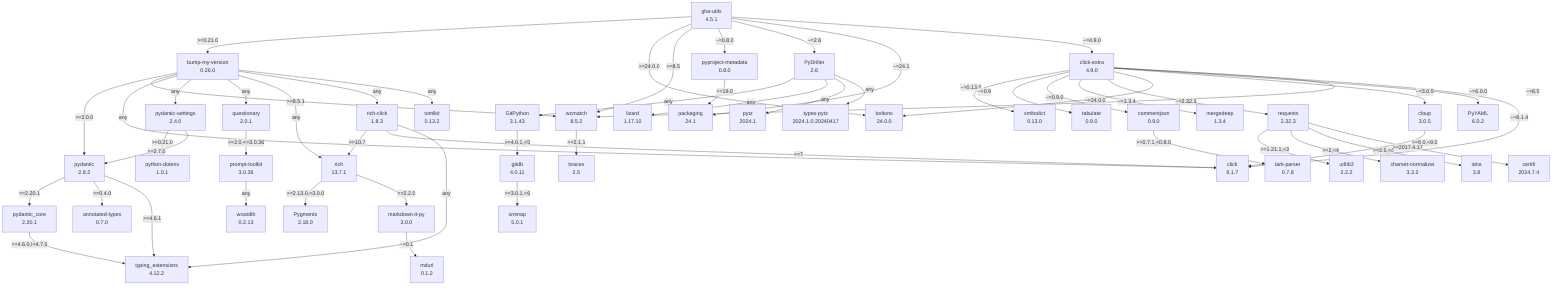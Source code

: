 flowchart TD
    classDef missing stroke-dasharray: 5
    annotated-types["annotated-types\n0.7.0"]
    boltons["boltons\n24.0.0"]
    bracex["bracex\n2.5"]
    bump-my-version["bump-my-version\n0.26.0"]
    certifi["certifi\n2024.7.4"]
    charset-normalizer["charset-normalizer\n3.3.2"]
    click-extra["click-extra\n4.9.0"]
    click_0["click\n8.1.7"]
    cloup["cloup\n3.0.5"]
    commentjson["commentjson\n0.9.0"]
    gha-utils["gha-utils\n4.5.1"]
    gitdb["gitdb\n4.0.11"]
    gitpython["GitPython\n3.1.43"]
    idna["idna\n3.8"]
    lark-parser["lark-parser\n0.7.8"]
    lizard["lizard\n1.17.10"]
    markdown-it-py["markdown-it-py\n3.0.0"]
    mdurl["mdurl\n0.1.2"]
    mergedeep["mergedeep\n1.3.4"]
    packaging["packaging\n24.1"]
    prompt-toolkit["prompt-toolkit\n3.0.36"]
    pydantic-core["pydantic_core\n2.20.1"]
    pydantic-settings["pydantic-settings\n2.4.0"]
    pydantic["pydantic\n2.8.2"]
    pydriller["PyDriller\n2.6"]
    pygments["Pygments\n2.18.0"]
    pyproject-metadata["pyproject-metadata\n0.8.0"]
    python-dotenv["python-dotenv\n1.0.1"]
    pytz["pytz\n2024.1"]
    pyyaml["PyYAML\n6.0.2"]
    questionary["questionary\n2.0.1"]
    requests["requests\n2.32.3"]
    rich-click["rich-click\n1.8.3"]
    rich["rich\n13.7.1"]
    smmap["smmap\n5.0.1"]
    tabulate["tabulate\n0.9.0"]
    tomlkit["tomlkit\n0.13.2"]
    types-pytz["types-pytz\n2024.1.0.20240417"]
    typing-extensions["typing_extensions\n4.12.2"]
    urllib3["urllib3\n2.2.2"]
    wcmatch["wcmatch\n8.5.2"]
    wcwidth["wcwidth\n0.2.13"]
    xmltodict["xmltodict\n0.13.0"]
    bump-my-version -- ">=2.0.0" --> pydantic
    bump-my-version -- ">=8.5.1" --> wcmatch
    bump-my-version -- "any" --> click_0
    bump-my-version -- "any" --> pydantic-settings
    bump-my-version -- "any" --> questionary
    bump-my-version -- "any" --> rich
    bump-my-version -- "any" --> rich-click
    bump-my-version -- "any" --> tomlkit
    click-extra -- "~=0.13.0" --> xmltodict
    click-extra -- "~=0.9" --> tabulate
    click-extra -- "~=0.9.0" --> commentjson
    click-extra -- "~=1.3.4" --> mergedeep
    click-extra -- "~=2.32.3" --> requests
    click-extra -- "~=24.0.0" --> boltons
    click-extra -- "~=3.0.5" --> cloup
    click-extra -- "~=6.0.0" --> pyyaml
    click-extra -- "~=8.1.4" --> click_0
    click-extra -- "~=8.5" --> wcmatch
    cloup -- ">=8.0,<9.0" --> click_0
    commentjson -- ">=0.7.1,<0.8.0" --> lark-parser
    gha-utils -- ">=0.21.0" --> bump-my-version
    gha-utils -- ">=24.0.0" --> boltons
    gha-utils -- ">=8.5" --> wcmatch
    gha-utils -- "~=0.8.0" --> pyproject-metadata
    gha-utils -- "~=2.6" --> pydriller
    gha-utils -- "~=24.1" --> packaging
    gha-utils -- "~=4.9.0" --> click-extra
    gitdb -- ">=3.0.1,<6" --> smmap
    gitpython -- ">=4.0.1,<5" --> gitdb
    markdown-it-py -- "~=0.1" --> mdurl
    prompt-toolkit -- "any" --> wcwidth
    pydantic -- "==2.20.1" --> pydantic-core
    pydantic -- ">=0.4.0" --> annotated-types
    pydantic -- ">=4.6.1" --> typing-extensions
    pydantic-core -- ">=4.6.0,!=4.7.0" --> typing-extensions
    pydantic-settings -- ">=0.21.0" --> python-dotenv
    pydantic-settings -- ">=2.7.0" --> pydantic
    pydriller -- "any" --> gitpython
    pydriller -- "any" --> lizard
    pydriller -- "any" --> pytz
    pydriller -- "any" --> types-pytz
    pyproject-metadata -- ">=19.0" --> packaging
    questionary -- ">=2.0,<=3.0.36" --> prompt-toolkit
    requests -- ">=1.21.1,<3" --> urllib3
    requests -- ">=2,<4" --> charset-normalizer
    requests -- ">=2.5,<4" --> idna
    requests -- ">=2017.4.17" --> certifi
    rich -- ">=2.13.0,<3.0.0" --> pygments
    rich -- ">=2.2.0" --> markdown-it-py
    rich-click -- ">=10.7" --> rich
    rich-click -- ">=7" --> click_0
    rich-click -- "any" --> typing-extensions
    wcmatch -- ">=2.1.1" --> bracex